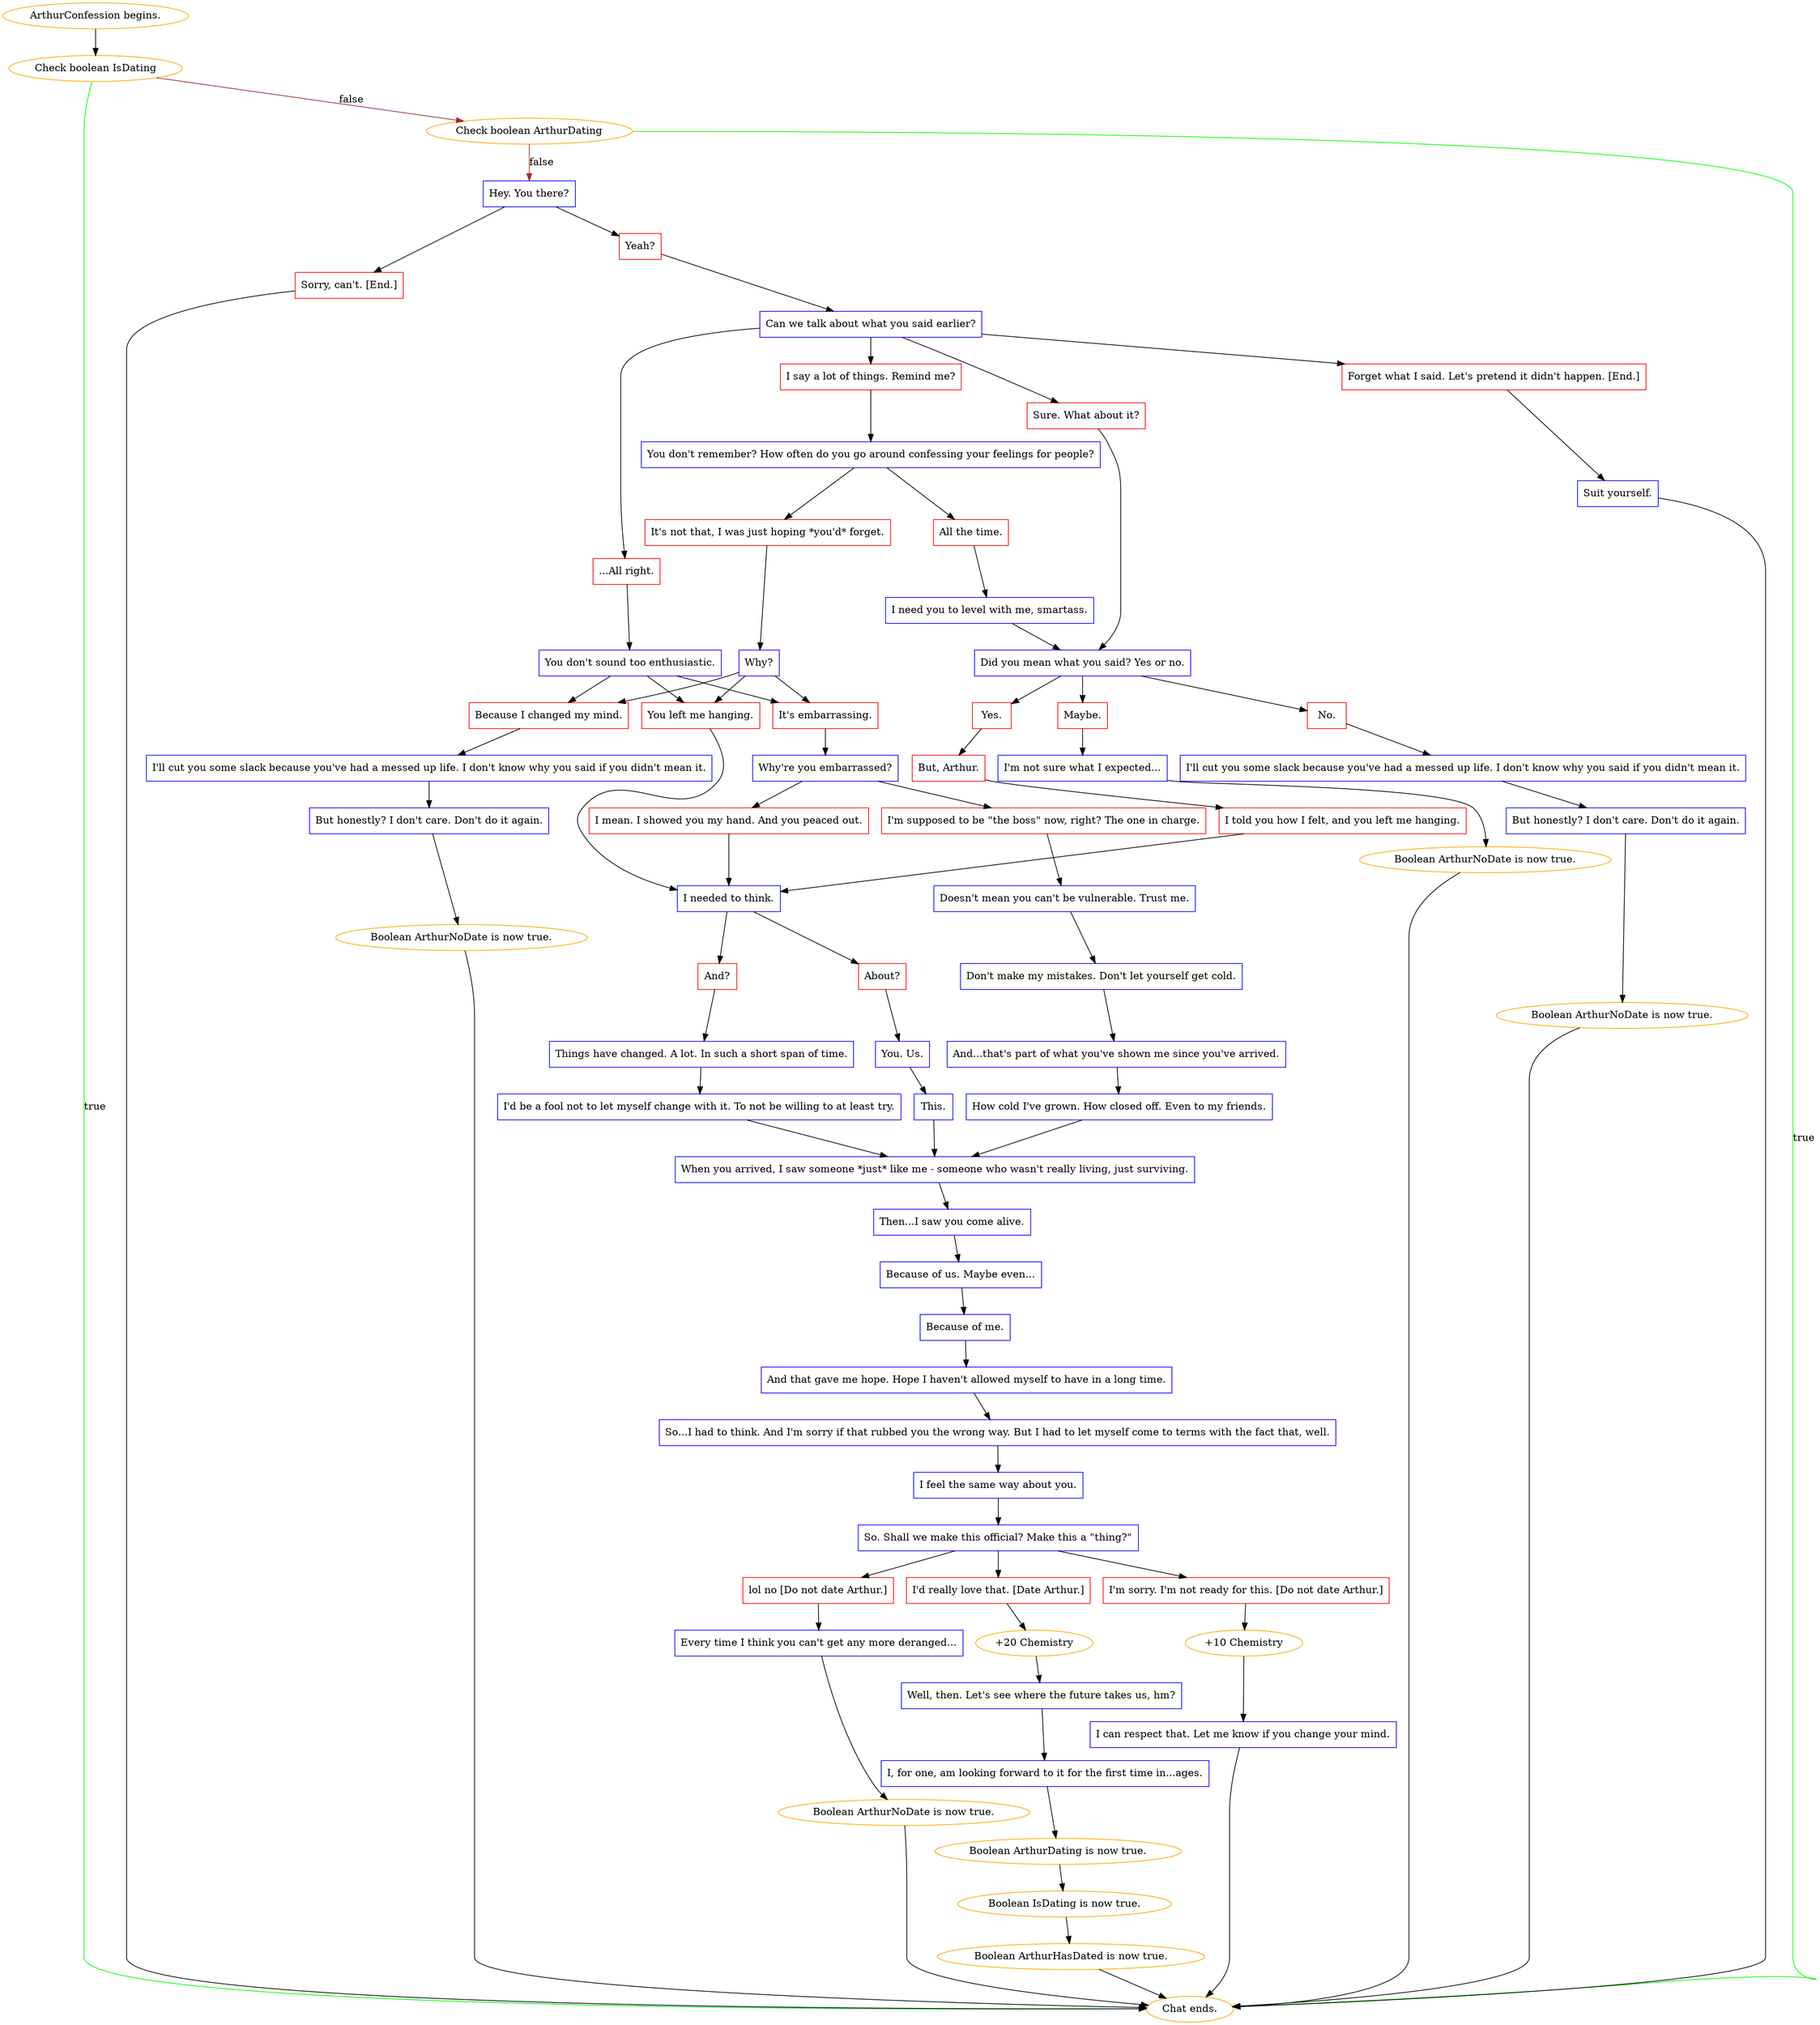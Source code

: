 digraph {
	"ArthurConfession begins." [color=orange];
		"ArthurConfession begins." -> 3218;
	3218 [label="Check boolean IsDating",color=orange];
		3218 -> "Chat ends." [label=true,color=green];
		3218 -> 2585 [label=false,color=brown];
	"Chat ends." [color=orange];
	2585 [label="Check boolean ArthurDating",color=orange];
		2585 -> "Chat ends." [label=true,color=green];
		2585 -> 2586 [label=false,color=brown];
	2586 [label="Hey. You there?",shape=box,color=blue];
		2586 -> 2588;
		2586 -> 2589;
	2588 [label="Yeah?",shape=box,color=red];
		2588 -> 2591;
	2589 [label="Sorry, can't. [End.]",shape=box,color=red];
		2589 -> "Chat ends.";
	2591 [label="Can we talk about what you said earlier?",shape=box,color=blue];
		2591 -> 2593;
		2591 -> 2594;
		2591 -> 2595;
		2591 -> 2592;
	2593 [label="...All right.",shape=box,color=red];
		2593 -> 2598;
	2594 [label="I say a lot of things. Remind me?",shape=box,color=red];
		2594 -> 2599;
	2595 [label="Sure. What about it?",shape=box,color=red];
		2595 -> 2604;
	2592 [label="Forget what I said. Let's pretend it didn't happen. [End.]",shape=box,color=red];
		2592 -> 2596;
	2598 [label="You don't sound too enthusiastic.",shape=box,color=blue];
		2598 -> 2618;
		2598 -> 2619;
		2598 -> 2620;
	2599 [label="You don't remember? How often do you go around confessing your feelings for people?",shape=box,color=blue];
		2599 -> 2600;
		2599 -> 2601;
	2604 [label="Did you mean what you said? Yes or no.",shape=box,color=blue];
		2604 -> 2605;
		2604 -> 2606;
		2604 -> 2607;
	2596 [label="Suit yourself.",shape=box,color=blue];
		2596 -> "Chat ends.";
	2618 [label="Because I changed my mind.",shape=box,color=red];
		2618 -> 2621;
	2619 [label="You left me hanging.",shape=box,color=red];
		2619 -> 2628;
	2620 [label="It's embarrassing.",shape=box,color=red];
		2620 -> 2617;
	2600 [label="It's not that, I was just hoping *you'd* forget.",shape=box,color=red];
		2600 -> 2602;
	2601 [label="All the time.",shape=box,color=red];
		2601 -> 2603;
	2605 [label="Yes.",shape=box,color=red];
		2605 -> 2610;
	2606 [label="No.",shape=box,color=red];
		2606 -> 2608;
	2607 [label="Maybe.",shape=box,color=red];
		2607 -> 2609;
	2621 [label="I'll cut you some slack because you've had a messed up life. I don't know why you said if you didn't mean it.",shape=box,color=blue];
		2621 -> 2622;
	2628 [label="I needed to think.",shape=box,color=blue];
		2628 -> 2630;
		2628 -> 2631;
	2617 [label="Why're you embarrassed?",shape=box,color=blue];
		2617 -> 2625;
		2617 -> 2626;
	2602 [label="Why?",shape=box,color=blue];
		2602 -> 2618;
		2602 -> 2619;
		2602 -> 2620;
	2603 [label="I need you to level with me, smartass.",shape=box,color=blue];
		2603 -> 2604;
	2610 [label="But, Arthur.",shape=box,color=red];
		2610 -> 2611;
	2608 [label="I'll cut you some slack because you've had a messed up life. I don't know why you said if you didn't mean it.",shape=box,color=blue];
		2608 -> 2612;
	2609 [label="I'm not sure what I expected...",shape=box,color=blue];
		2609 -> 2613;
	2622 [label="But honestly? I don't care. Don't do it again.",shape=box,color=blue];
		2622 -> 2623;
	2630 [label="About?",shape=box,color=red];
		2630 -> 2634;
	2631 [label="And?",shape=box,color=red];
		2631 -> 2635;
	2625 [label="I'm supposed to be \"the boss\" now, right? The one in charge.",shape=box,color=red];
		2625 -> 2627;
	2626 [label="I mean. I showed you my hand. And you peaced out.",shape=box,color=red];
		2626 -> 2628;
	2611 [label="I told you how I felt, and you left me hanging.",shape=box,color=red];
		2611 -> 2628;
	2612 [label="But honestly? I don't care. Don't do it again.",shape=box,color=blue];
		2612 -> 2615;
	2613 [label="Boolean ArthurNoDate is now true.",color=orange];
		2613 -> "Chat ends.";
	2623 [label="Boolean ArthurNoDate is now true.",color=orange];
		2623 -> "Chat ends.";
	2634 [label="You. Us.",shape=box,color=blue];
		2634 -> 2636;
	2635 [label="Things have changed. A lot. In such a short span of time.",shape=box,color=blue];
		2635 -> 2637;
	2627 [label="Doesn't mean you can't be vulnerable. Trust me.",shape=box,color=blue];
		2627 -> 2629;
	2615 [label="Boolean ArthurNoDate is now true.",color=orange];
		2615 -> "Chat ends.";
	2636 [label="This.",shape=box,color=blue];
		2636 -> 2638;
	2637 [label="I'd be a fool not to let myself change with it. To not be willing to at least try.",shape=box,color=blue];
		2637 -> 2638;
	2629 [label="Don't make my mistakes. Don't let yourself get cold.",shape=box,color=blue];
		2629 -> 2632;
	2638 [label="When you arrived, I saw someone *just* like me - someone who wasn't really living, just surviving.",shape=box,color=blue];
		2638 -> 2639;
	2632 [label="And...that's part of what you've shown me since you've arrived.",shape=box,color=blue];
		2632 -> 2633;
	2639 [label="Then...I saw you come alive.",shape=box,color=blue];
		2639 -> 2640;
	2633 [label="How cold I've grown. How closed off. Even to my friends.",shape=box,color=blue];
		2633 -> 2638;
	2640 [label="Because of us. Maybe even...",shape=box,color=blue];
		2640 -> 2641;
	2641 [label="Because of me.",shape=box,color=blue];
		2641 -> 2642;
	2642 [label="And that gave me hope. Hope I haven't allowed myself to have in a long time.",shape=box,color=blue];
		2642 -> 2643;
	2643 [label="So...I had to think. And I'm sorry if that rubbed you the wrong way. But I had to let myself come to terms with the fact that, well.",shape=box,color=blue];
		2643 -> 2645;
	2645 [label="I feel the same way about you.",shape=box,color=blue];
		2645 -> 2646;
	2646 [label="So. Shall we make this official? Make this a \"thing?\"",shape=box,color=blue];
		2646 -> 2644;
		2646 -> 2647;
		2646 -> 2648;
	2644 [label="I'd really love that. [Date Arthur.]",shape=box,color=red];
		2644 -> 2660;
	2647 [label="I'm sorry. I'm not ready for this. [Do not date Arthur.]",shape=box,color=red];
		2647 -> 2653;
	2648 [label="lol no [Do not date Arthur.]",shape=box,color=red];
		2648 -> 2651;
	2660 [label="+20 Chemistry",color=orange];
		2660 -> 2649;
	2653 [label="+10 Chemistry",color=orange];
		2653 -> 2650;
	2651 [label="Every time I think you can't get any more deranged...",shape=box,color=blue];
		2651 -> 2654;
	2649 [label="Well, then. Let's see where the future takes us, hm?",shape=box,color=blue];
		2649 -> 2652;
	2650 [label="I can respect that. Let me know if you change your mind.",shape=box,color=blue];
		2650 -> "Chat ends.";
	2654 [label="Boolean ArthurNoDate is now true.",color=orange];
		2654 -> "Chat ends.";
	2652 [label="I, for one, am looking forward to it for the first time in...ages.",shape=box,color=blue];
		2652 -> 2657;
	2657 [label="Boolean ArthurDating is now true.",color=orange];
		2657 -> 2658;
	2658 [label="Boolean IsDating is now true.",color=orange];
		2658 -> 2659;
	2659 [label="Boolean ArthurHasDated is now true.",color=orange];
		2659 -> "Chat ends.";
}